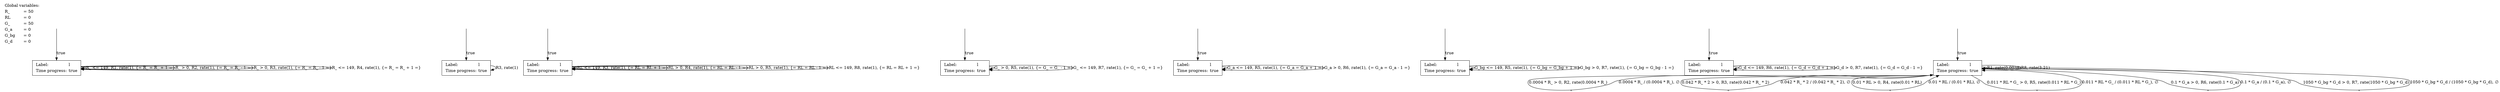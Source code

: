 digraph G {
	rankdir = TB;
	bgcolor = transparent;
	node [style = filled, fillcolor = white];
__global_vars__ [shape=plaintext, fillcolor="transparent", label=<<table border="0"><tr><td align="left" valign="top" colspan="2">Global variables:</td></tr><tr><td align="left" valign="top">R_</td><td align="left" valign="top" balign="left">= 50</td></tr><tr><td align="left" valign="top">RL</td><td align="left" valign="top" balign="left">= 0</td></tr><tr><td align="left" valign="top">G_</td><td align="left" valign="top" balign="left">= 50</td></tr><tr><td align="left" valign="top">G_a</td><td align="left" valign="top" balign="left">= 0</td></tr><tr><td align="left" valign="top">G_bg</td><td align="left" valign="top" balign="left">= 0</td></tr><tr><td align="left" valign="top">G_d</td><td align="left" valign="top" balign="left">= 0</td></tr></table>>];
	0 [shape=box, label=<<table border="0"><tr><td align="left" valign="top">Label:</td><td align="left" valign="top" balign="left">l</td></tr><tr><td align="left" valign="top">Time progress:</td><td align="left" valign="top" balign="left">true</td></tr></table>>];
	0 -> 0 [label=<R_ &lt;= 149, R1, rate(1), {= R_ = R_ + 1 =}<br align="left" />>];
	0 -> 0 [label=<R_ &gt; 0, R2, rate(1), {= R_ = R_ - 1 =}<br align="left" />>];
	0 -> 0 [label=<R_ &gt; 0, R3, rate(1), {= R_ = R_ - 1 =}<br align="left" />>];
	0 -> 0 [label=<R_ &lt;= 149, R4, rate(1), {= R_ = R_ + 1 =}<br align="left" />>];
	_____initial1 [shape=none, style=invisible, label=""];
	_____initial1 -> 0 [label=<true<br align="left" />>];

	1 [shape=box, label=<<table border="0"><tr><td align="left" valign="top">Label:</td><td align="left" valign="top" balign="left">l</td></tr><tr><td align="left" valign="top">Time progress:</td><td align="left" valign="top" balign="left">true</td></tr></table>>];
	1 -> 1 [label=<R3, rate(1)<br align="left" />>];
	_____initial2 [shape=none, style=invisible, label=""];
	_____initial2 -> 1 [label=<true<br align="left" />>];

	2 [shape=box, label=<<table border="0"><tr><td align="left" valign="top">Label:</td><td align="left" valign="top" balign="left">l</td></tr><tr><td align="left" valign="top">Time progress:</td><td align="left" valign="top" balign="left">true</td></tr></table>>];
	2 -> 2 [label=<RL &lt;= 149, R3, rate(1), {= RL = RL + 1 =}<br align="left" />>];
	2 -> 2 [label=<RL &gt; 0, R4, rate(1), {= RL = RL - 1 =}<br align="left" />>];
	2 -> 2 [label=<RL &gt; 0, R5, rate(1), {= RL = RL - 1 =}<br align="left" />>];
	2 -> 2 [label=<RL &lt;= 149, R8, rate(1), {= RL = RL + 1 =}<br align="left" />>];
	_____initial3 [shape=none, style=invisible, label=""];
	_____initial3 -> 2 [label=<true<br align="left" />>];

	3 [shape=box, label=<<table border="0"><tr><td align="left" valign="top">Label:</td><td align="left" valign="top" balign="left">l</td></tr><tr><td align="left" valign="top">Time progress:</td><td align="left" valign="top" balign="left">true</td></tr></table>>];
	3 -> 3 [label=<G_ &gt; 0, R5, rate(1), {= G_ = G_ - 1 =}<br align="left" />>];
	3 -> 3 [label=<G_ &lt;= 149, R7, rate(1), {= G_ = G_ + 1 =}<br align="left" />>];
	_____initial4 [shape=none, style=invisible, label=""];
	_____initial4 -> 3 [label=<true<br align="left" />>];

	4 [shape=box, label=<<table border="0"><tr><td align="left" valign="top">Label:</td><td align="left" valign="top" balign="left">l</td></tr><tr><td align="left" valign="top">Time progress:</td><td align="left" valign="top" balign="left">true</td></tr></table>>];
	4 -> 4 [label=<G_a &lt;= 149, R5, rate(1), {= G_a = G_a + 1 =}<br align="left" />>];
	4 -> 4 [label=<G_a &gt; 0, R6, rate(1), {= G_a = G_a - 1 =}<br align="left" />>];
	_____initial5 [shape=none, style=invisible, label=""];
	_____initial5 -> 4 [label=<true<br align="left" />>];

	5 [shape=box, label=<<table border="0"><tr><td align="left" valign="top">Label:</td><td align="left" valign="top" balign="left">l</td></tr><tr><td align="left" valign="top">Time progress:</td><td align="left" valign="top" balign="left">true</td></tr></table>>];
	5 -> 5 [label=<G_bg &lt;= 149, R5, rate(1), {= G_bg = G_bg + 1 =}<br align="left" />>];
	5 -> 5 [label=<G_bg &gt; 0, R7, rate(1), {= G_bg = G_bg - 1 =}<br align="left" />>];
	_____initial6 [shape=none, style=invisible, label=""];
	_____initial6 -> 5 [label=<true<br align="left" />>];

	6 [shape=box, label=<<table border="0"><tr><td align="left" valign="top">Label:</td><td align="left" valign="top" balign="left">l</td></tr><tr><td align="left" valign="top">Time progress:</td><td align="left" valign="top" balign="left">true</td></tr></table>>];
	6 -> 6 [label=<G_d &lt;= 149, R6, rate(1), {= G_d = G_d + 1 =}<br align="left" />>];
	6 -> 6 [label=<G_d &gt; 0, R7, rate(1), {= G_d = G_d - 1 =}<br align="left" />>];
	_____initial7 [shape=none, style=invisible, label=""];
	_____initial7 -> 6 [label=<true<br align="left" />>];

	7 [shape=box, label=<<table border="0"><tr><td align="left" valign="top">Label:</td><td align="left" valign="top" balign="left">l</td></tr><tr><td align="left" valign="top">Time progress:</td><td align="left" valign="top" balign="left">true</td></tr></table>>];
	7 -> 7 [label=<R1, rate(0.0038)<br align="left" />>];
	i0 [shape=point];
	7 -> i0 [label=<0.0004 * R_ &gt; 0, R2, rate(0.0004 * R_)<br align="left" />>, arrowhead=none];
	i0 -> 7 [label=<0.0004 * R_ / (0.0004 * R_), <font face="Segoe UI Symbol, GNU Unifont">∅</font><br align="left" />>];
	i1 [shape=point];
	7 -> i1 [label=<0.042 * R_ * 2 &gt; 0, R3, rate(0.042 * R_ * 2)<br align="left" />>, arrowhead=none];
	i1 -> 7 [label=<0.042 * R_ * 2 / (0.042 * R_ * 2), <font face="Segoe UI Symbol, GNU Unifont">∅</font><br align="left" />>];
	i2 [shape=point];
	7 -> i2 [label=<0.01 * RL &gt; 0, R4, rate(0.01 * RL)<br align="left" />>, arrowhead=none];
	i2 -> 7 [label=<0.01 * RL / (0.01 * RL), <font face="Segoe UI Symbol, GNU Unifont">∅</font><br align="left" />>];
	i3 [shape=point];
	7 -> i3 [label=<0.011 * RL * G_ &gt; 0, R5, rate(0.011 * RL * G_)<br align="left" />>, arrowhead=none];
	i3 -> 7 [label=<0.011 * RL * G_ / (0.011 * RL * G_), <font face="Segoe UI Symbol, GNU Unifont">∅</font><br align="left" />>];
	i4 [shape=point];
	7 -> i4 [label=<0.1 * G_a &gt; 0, R6, rate(0.1 * G_a)<br align="left" />>, arrowhead=none];
	i4 -> 7 [label=<0.1 * G_a / (0.1 * G_a), <font face="Segoe UI Symbol, GNU Unifont">∅</font><br align="left" />>];
	i5 [shape=point];
	7 -> i5 [label=<1050 * G_bg * G_d &gt; 0, R7, rate(1050 * G_bg * G_d)<br align="left" />>, arrowhead=none];
	i5 -> 7 [label=<1050 * G_bg * G_d / (1050 * G_bg * G_d), <font face="Segoe UI Symbol, GNU Unifont">∅</font><br align="left" />>];
	7 -> 7 [label=<R8, rate(3.21)<br align="left" />>];
	_____initial8 [shape=none, style=invisible, label=""];
	_____initial8 -> 7 [label=<true<br align="left" />>];

}
